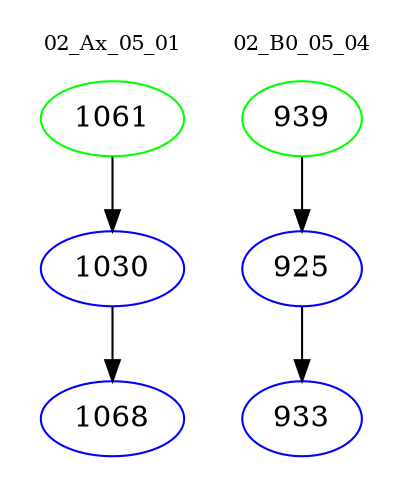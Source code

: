 digraph{
subgraph cluster_0 {
color = white
label = "02_Ax_05_01";
fontsize=10;
T0_1061 [label="1061", color="green"]
T0_1061 -> T0_1030 [color="black"]
T0_1030 [label="1030", color="blue"]
T0_1030 -> T0_1068 [color="black"]
T0_1068 [label="1068", color="blue"]
}
subgraph cluster_1 {
color = white
label = "02_B0_05_04";
fontsize=10;
T1_939 [label="939", color="green"]
T1_939 -> T1_925 [color="black"]
T1_925 [label="925", color="blue"]
T1_925 -> T1_933 [color="black"]
T1_933 [label="933", color="blue"]
}
}
